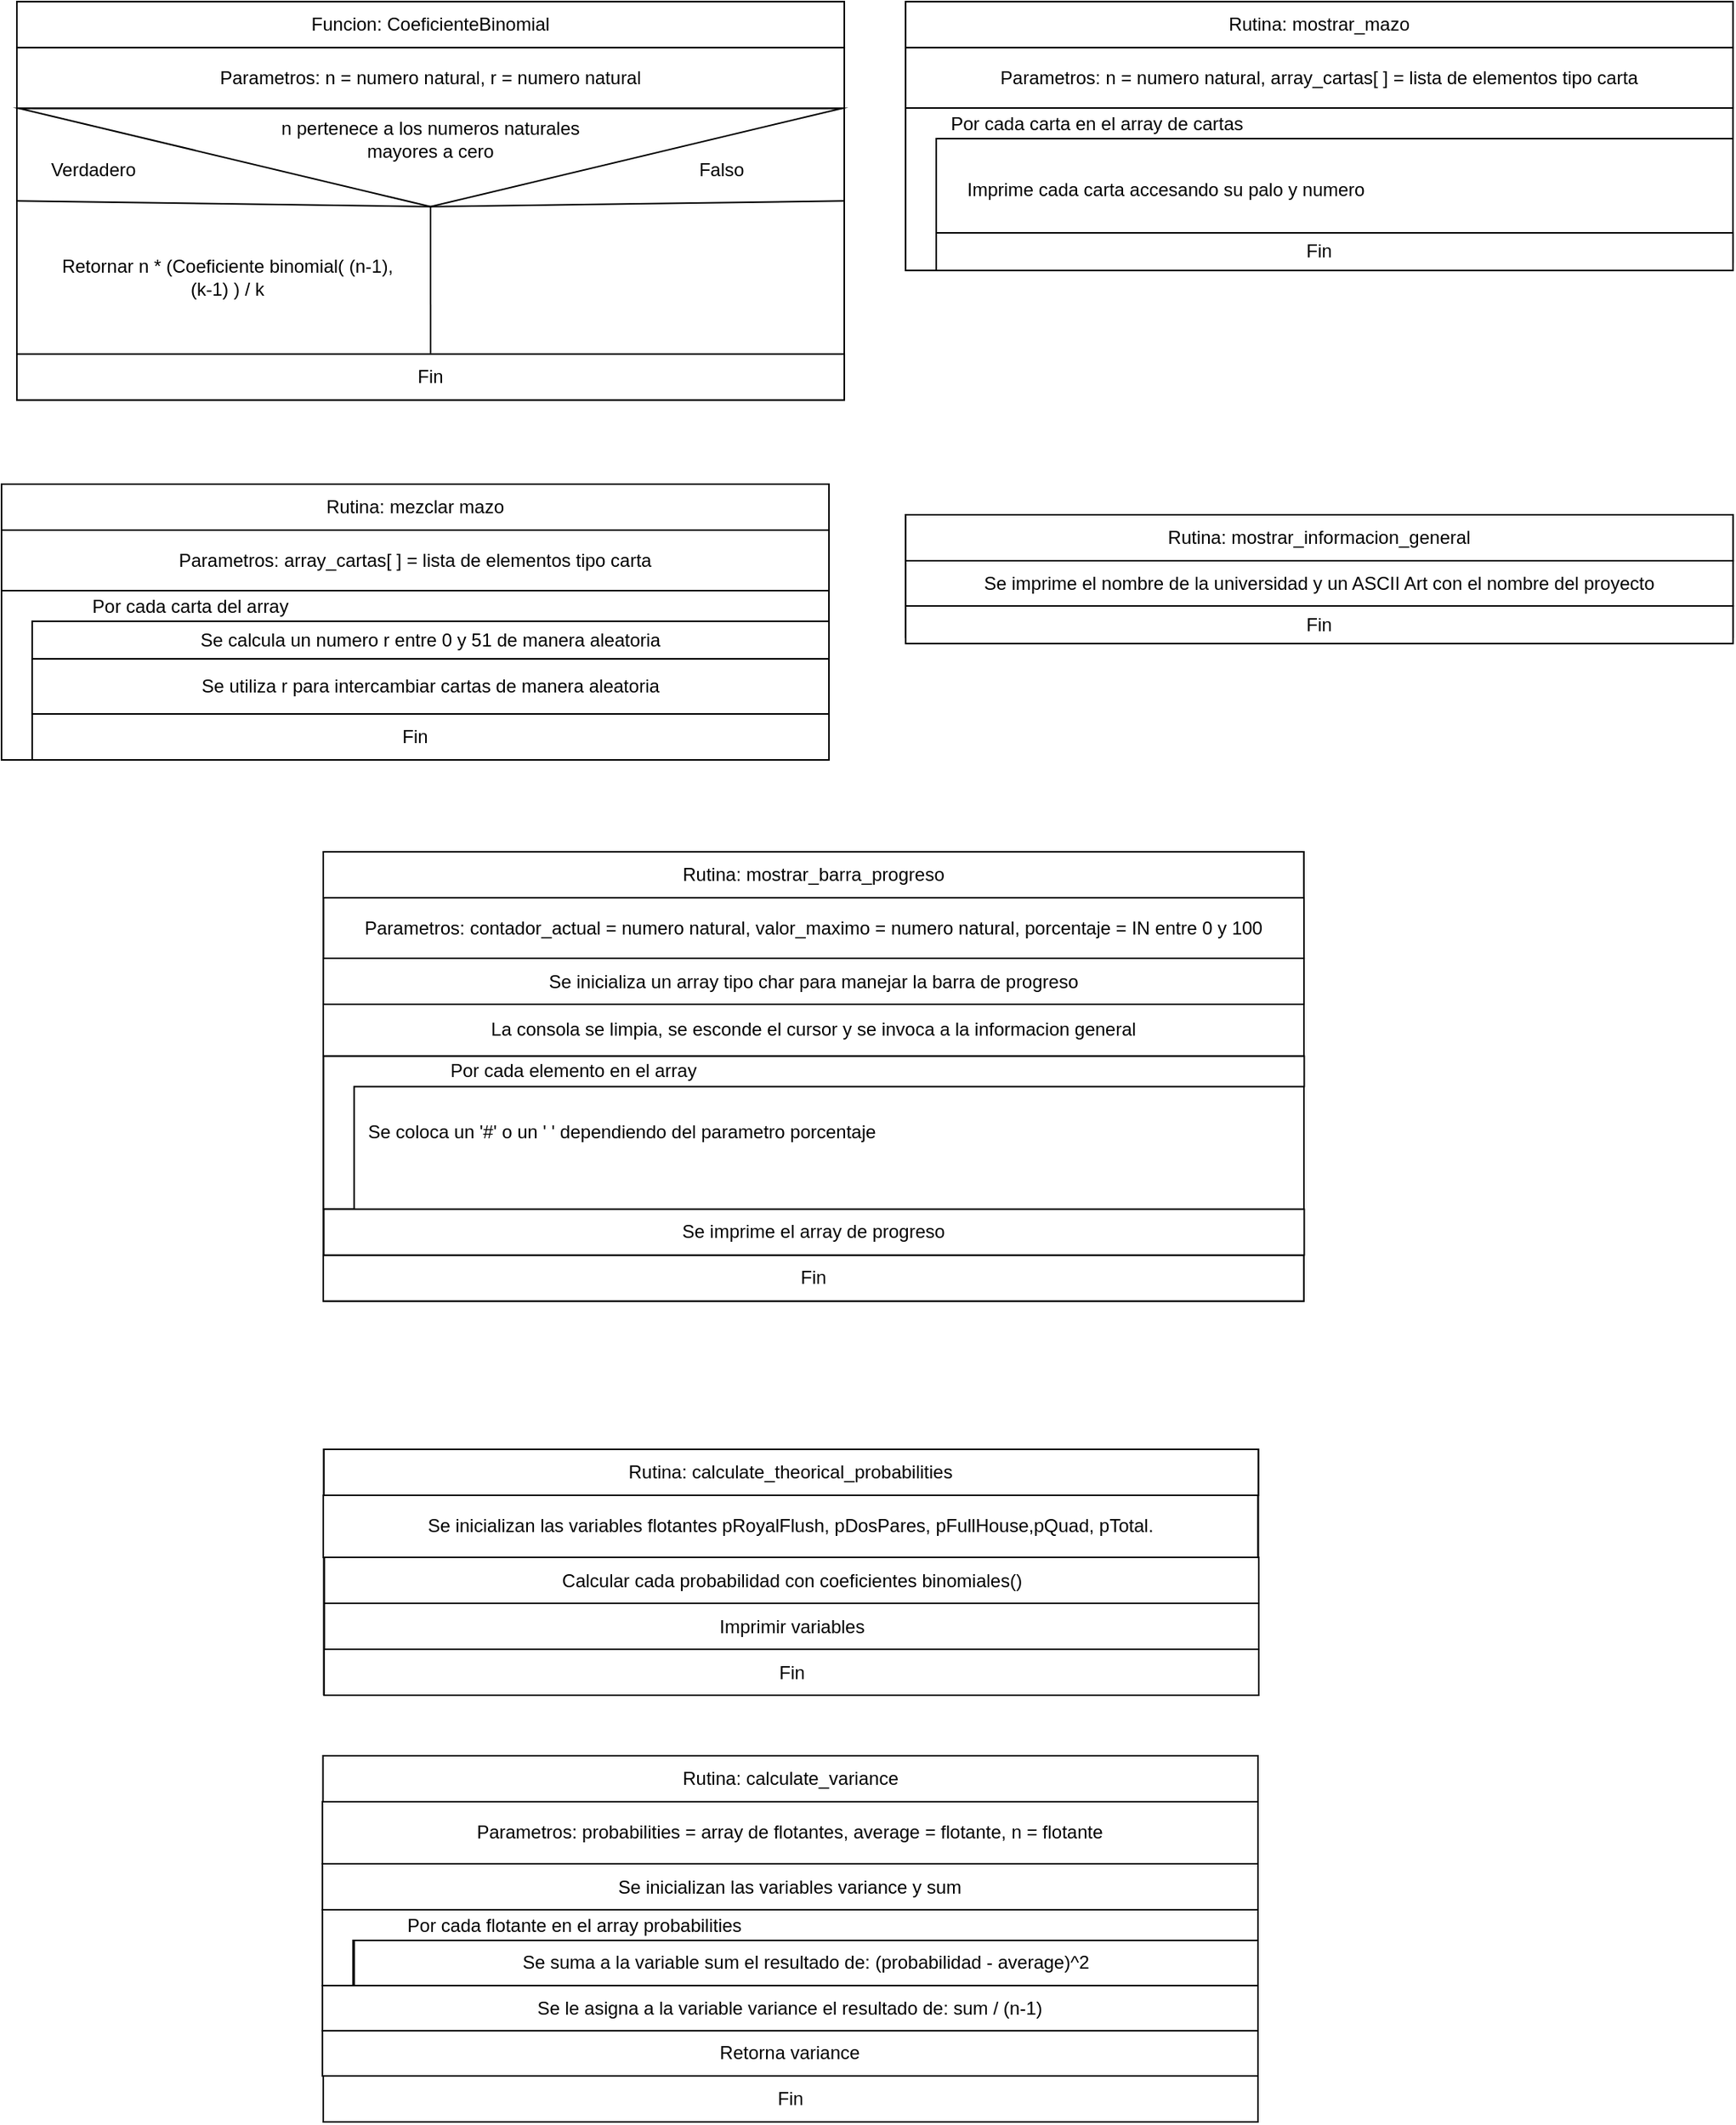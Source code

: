 <mxfile version="14.6.12" type="device" pages="2"><diagram id="0eQtMEpPPjjYKLgFw427" name="Page-1"><mxGraphModel dx="1422" dy="832" grid="1" gridSize="10" guides="1" tooltips="1" connect="1" arrows="1" fold="1" page="1" pageScale="1" pageWidth="1200" pageHeight="1920" math="0" shadow="0"><root><mxCell id="0"/><mxCell id="1" parent="0"/><mxCell id="Of4qqPIvgbqgmTCUpp_D-3" value="" style="rounded=0;whiteSpace=wrap;html=1;" parent="1" vertex="1"><mxGeometry x="60" y="75.12" width="540" height="260" as="geometry"/></mxCell><mxCell id="Of4qqPIvgbqgmTCUpp_D-5" value="" style="triangle;whiteSpace=wrap;html=1;rotation=90;" parent="1" vertex="1"><mxGeometry x="297.91" y="-91.64" width="64.18" height="536.9" as="geometry"/></mxCell><mxCell id="Of4qqPIvgbqgmTCUpp_D-6" value="Funcion: CoeficienteBinomial" style="rounded=0;whiteSpace=wrap;html=1;" parent="1" vertex="1"><mxGeometry x="60.03" y="75.12" width="540" height="30" as="geometry"/></mxCell><mxCell id="Of4qqPIvgbqgmTCUpp_D-7" value="Parametros: n = numero natural, r = numero natural" style="rounded=0;whiteSpace=wrap;html=1;" parent="1" vertex="1"><mxGeometry x="60.03" y="105.12" width="540" height="39.5" as="geometry"/></mxCell><mxCell id="Of4qqPIvgbqgmTCUpp_D-9" value="" style="endArrow=none;html=1;exitX=1;exitY=0.5;exitDx=0;exitDy=0;entryX=0;entryY=0.5;entryDx=0;entryDy=0;" parent="1" source="Of4qqPIvgbqgmTCUpp_D-5" target="Of4qqPIvgbqgmTCUpp_D-3" edge="1"><mxGeometry width="50" height="50" relative="1" as="geometry"><mxPoint x="130.03" y="294.62" as="sourcePoint"/><mxPoint x="180.03" y="244.62" as="targetPoint"/></mxGeometry></mxCell><mxCell id="Of4qqPIvgbqgmTCUpp_D-10" value="" style="endArrow=none;html=1;exitX=1;exitY=0.5;exitDx=0;exitDy=0;entryX=1;entryY=0.5;entryDx=0;entryDy=0;" parent="1" source="Of4qqPIvgbqgmTCUpp_D-5" target="Of4qqPIvgbqgmTCUpp_D-3" edge="1"><mxGeometry width="50" height="50" relative="1" as="geometry"><mxPoint x="548.03" y="254.66" as="sourcePoint"/><mxPoint x="560.03" y="192.62" as="targetPoint"/></mxGeometry></mxCell><mxCell id="Of4qqPIvgbqgmTCUpp_D-11" value="&lt;span style=&quot;background-color: rgb(255 , 255 , 255)&quot;&gt;n pertenece a los numeros naturales mayores a cero&lt;/span&gt;" style="text;html=1;strokeColor=none;fillColor=none;align=center;verticalAlign=middle;whiteSpace=wrap;rounded=0;" parent="1" vertex="1"><mxGeometry x="220.03" y="154.62" width="220" height="20" as="geometry"/></mxCell><mxCell id="Of4qqPIvgbqgmTCUpp_D-12" value="Verdadero" style="text;html=1;strokeColor=none;fillColor=none;align=center;verticalAlign=middle;whiteSpace=wrap;rounded=0;" parent="1" vertex="1"><mxGeometry x="90.03" y="174.62" width="40" height="20" as="geometry"/></mxCell><mxCell id="Of4qqPIvgbqgmTCUpp_D-13" value="Falso" style="text;html=1;strokeColor=none;fillColor=none;align=center;verticalAlign=middle;whiteSpace=wrap;rounded=0;" parent="1" vertex="1"><mxGeometry x="500.03" y="174.62" width="40" height="20" as="geometry"/></mxCell><mxCell id="Of4qqPIvgbqgmTCUpp_D-15" value="Fin" style="rounded=0;whiteSpace=wrap;html=1;" parent="1" vertex="1"><mxGeometry x="60.03" y="305.12" width="540" height="30" as="geometry"/></mxCell><mxCell id="Of4qqPIvgbqgmTCUpp_D-16" value="" style="endArrow=none;html=1;targetPerimeterSpacing=3;entryX=1;entryY=0.5;entryDx=0;entryDy=0;" parent="1" target="Of4qqPIvgbqgmTCUpp_D-5" edge="1"><mxGeometry width="50" height="50" relative="1" as="geometry"><mxPoint x="330.03" y="304.62" as="sourcePoint"/><mxPoint x="330.03" y="204.62" as="targetPoint"/></mxGeometry></mxCell><mxCell id="Of4qqPIvgbqgmTCUpp_D-19" value="Retornar n * (Coeficiente binomial( (n-1), (k-1) ) / k" style="text;html=1;strokeColor=none;fillColor=none;align=center;verticalAlign=middle;whiteSpace=wrap;rounded=0;" parent="1" vertex="1"><mxGeometry x="80.03" y="224.62" width="235" height="60" as="geometry"/></mxCell><mxCell id="Of4qqPIvgbqgmTCUpp_D-20" value="" style="rounded=0;whiteSpace=wrap;html=1;" parent="1" vertex="1"><mxGeometry x="640.03" y="75.12" width="540" height="170" as="geometry"/></mxCell><mxCell id="Of4qqPIvgbqgmTCUpp_D-22" value="Rutina: mostrar_mazo" style="rounded=0;whiteSpace=wrap;html=1;" parent="1" vertex="1"><mxGeometry x="640.06" y="75.12" width="540" height="30" as="geometry"/></mxCell><mxCell id="Of4qqPIvgbqgmTCUpp_D-23" value="Parametros: n = numero natural, array_cartas[ ] = lista de elementos tipo carta" style="rounded=0;whiteSpace=wrap;html=1;" parent="1" vertex="1"><mxGeometry x="640.06" y="105.12" width="540" height="39.5" as="geometry"/></mxCell><mxCell id="Of4qqPIvgbqgmTCUpp_D-29" value="Fin" style="rounded=0;whiteSpace=wrap;html=1;" parent="1" vertex="1"><mxGeometry x="640.06" y="225.98" width="540" height="24.57" as="geometry"/></mxCell><mxCell id="Of4qqPIvgbqgmTCUpp_D-34" value="" style="shape=corner;whiteSpace=wrap;html=1;" parent="1" vertex="1"><mxGeometry x="640.06" y="144.55" width="539.97" height="106" as="geometry"/></mxCell><mxCell id="Of4qqPIvgbqgmTCUpp_D-37" value="Por cada carta en el array de cartas" style="text;html=1;strokeColor=none;fillColor=none;align=center;verticalAlign=middle;whiteSpace=wrap;rounded=0;" parent="1" vertex="1"><mxGeometry x="640.03" y="144.62" width="250" height="20" as="geometry"/></mxCell><mxCell id="Of4qqPIvgbqgmTCUpp_D-38" value="Imprime cada carta accesando su palo y numero" style="text;html=1;strokeColor=none;fillColor=none;align=center;verticalAlign=middle;whiteSpace=wrap;rounded=0;" parent="1" vertex="1"><mxGeometry x="660.03" y="187.55" width="300" height="20" as="geometry"/></mxCell><mxCell id="Of4qqPIvgbqgmTCUpp_D-39" value="" style="rounded=0;whiteSpace=wrap;html=1;" parent="1" vertex="1"><mxGeometry x="50" y="390" width="540" height="160" as="geometry"/></mxCell><mxCell id="Of4qqPIvgbqgmTCUpp_D-40" value="Rutina: mezclar mazo" style="rounded=0;whiteSpace=wrap;html=1;" parent="1" vertex="1"><mxGeometry x="50.03" y="390" width="540" height="30" as="geometry"/></mxCell><mxCell id="Of4qqPIvgbqgmTCUpp_D-41" value="Parametros: array_cartas[ ] = lista de elementos tipo carta" style="rounded=0;whiteSpace=wrap;html=1;" parent="1" vertex="1"><mxGeometry x="50.03" y="420" width="540" height="39.5" as="geometry"/></mxCell><mxCell id="Of4qqPIvgbqgmTCUpp_D-42" value="Fin" style="rounded=0;whiteSpace=wrap;html=1;" parent="1" vertex="1"><mxGeometry x="50.03" y="540" width="540" height="30" as="geometry"/></mxCell><mxCell id="Of4qqPIvgbqgmTCUpp_D-43" value="" style="shape=corner;whiteSpace=wrap;html=1;" parent="1" vertex="1"><mxGeometry x="50" y="459.5" width="539.97" height="110.5" as="geometry"/></mxCell><mxCell id="Of4qqPIvgbqgmTCUpp_D-44" value="Por cada carta del array&amp;nbsp;" style="text;html=1;strokeColor=none;fillColor=none;align=center;verticalAlign=middle;whiteSpace=wrap;rounded=0;" parent="1" vertex="1"><mxGeometry x="50" y="459.5" width="250" height="20" as="geometry"/></mxCell><mxCell id="Of4qqPIvgbqgmTCUpp_D-46" value="Se calcula un numero r entre 0 y 51 de manera aleatoria" style="rounded=0;whiteSpace=wrap;html=1;" parent="1" vertex="1"><mxGeometry x="70" y="479.5" width="520.03" height="24.57" as="geometry"/></mxCell><mxCell id="Of4qqPIvgbqgmTCUpp_D-47" value="Se utiliza r para intercambiar cartas de manera aleatoria" style="rounded=0;whiteSpace=wrap;html=1;" parent="1" vertex="1"><mxGeometry x="69.97" y="504.07" width="520.03" height="35.93" as="geometry"/></mxCell><mxCell id="Of4qqPIvgbqgmTCUpp_D-48" value="" style="rounded=0;whiteSpace=wrap;html=1;" parent="1" vertex="1"><mxGeometry x="640.06" y="410" width="540" height="80" as="geometry"/></mxCell><mxCell id="Of4qqPIvgbqgmTCUpp_D-49" value="Rutina: mostrar_informacion_general" style="rounded=0;whiteSpace=wrap;html=1;" parent="1" vertex="1"><mxGeometry x="640.09" y="410" width="540" height="30" as="geometry"/></mxCell><mxCell id="Of4qqPIvgbqgmTCUpp_D-51" value="Fin" style="rounded=0;whiteSpace=wrap;html=1;" parent="1" vertex="1"><mxGeometry x="640.09" y="469.5" width="540" height="24.57" as="geometry"/></mxCell><mxCell id="Of4qqPIvgbqgmTCUpp_D-56" value="Se imprime el nombre de la universidad y un ASCII Art con el nombre del proyecto" style="rounded=0;whiteSpace=wrap;html=1;" parent="1" vertex="1"><mxGeometry x="640.09" y="440" width="540" height="29.5" as="geometry"/></mxCell><mxCell id="Of4qqPIvgbqgmTCUpp_D-58" value="" style="rounded=0;whiteSpace=wrap;html=1;" parent="1" vertex="1"><mxGeometry x="260.06" y="630" width="639.94" height="293.24" as="geometry"/></mxCell><mxCell id="Of4qqPIvgbqgmTCUpp_D-60" value="Rutina: mostrar_barra_progreso" style="rounded=0;whiteSpace=wrap;html=1;" parent="1" vertex="1"><mxGeometry x="260" y="630" width="639.91" height="30" as="geometry"/></mxCell><mxCell id="Of4qqPIvgbqgmTCUpp_D-61" value="Parametros: contador_actual = numero natural, valor_maximo = numero natural, porcentaje = IN entre 0 y 100" style="rounded=0;whiteSpace=wrap;html=1;" parent="1" vertex="1"><mxGeometry x="260.15" y="660" width="639.91" height="39.5" as="geometry"/></mxCell><mxCell id="Of4qqPIvgbqgmTCUpp_D-67" value="Fin" style="rounded=0;whiteSpace=wrap;html=1;" parent="1" vertex="1"><mxGeometry x="260" y="893.24" width="639.91" height="30" as="geometry"/></mxCell><mxCell id="Of4qqPIvgbqgmTCUpp_D-70" value="Se inicializa un array tipo char para manejar la barra de progreso" style="rounded=0;whiteSpace=wrap;html=1;" parent="1" vertex="1"><mxGeometry x="260.06" y="699.5" width="640" height="30" as="geometry"/></mxCell><mxCell id="Of4qqPIvgbqgmTCUpp_D-71" value="" style="shape=corner;whiteSpace=wrap;html=1;" parent="1" vertex="1"><mxGeometry x="260.15" y="763.24" width="640.06" height="100" as="geometry"/></mxCell><mxCell id="Of4qqPIvgbqgmTCUpp_D-72" value="La consola se limpia, se esconde el cursor y se invoca a la informacion general" style="rounded=0;whiteSpace=wrap;html=1;" parent="1" vertex="1"><mxGeometry x="260" y="729.5" width="640" height="33.74" as="geometry"/></mxCell><mxCell id="Of4qqPIvgbqgmTCUpp_D-75" value="Por cada elemento en el array&amp;nbsp;" style="text;html=1;strokeColor=none;fillColor=none;align=center;verticalAlign=middle;whiteSpace=wrap;rounded=0;" parent="1" vertex="1"><mxGeometry x="270" y="763.24" width="309.91" height="20" as="geometry"/></mxCell><mxCell id="Of4qqPIvgbqgmTCUpp_D-76" value="Se coloca un '#' o un ' ' dependiendo del parametro porcentaje" style="text;html=1;strokeColor=none;fillColor=none;align=center;verticalAlign=middle;whiteSpace=wrap;rounded=0;" parent="1" vertex="1"><mxGeometry x="280.09" y="803.24" width="350" height="20" as="geometry"/></mxCell><mxCell id="Of4qqPIvgbqgmTCUpp_D-77" value="Se imprime el array de progreso" style="rounded=0;whiteSpace=wrap;html=1;" parent="1" vertex="1"><mxGeometry x="260.3" y="863.24" width="639.91" height="30" as="geometry"/></mxCell><mxCell id="Of4qqPIvgbqgmTCUpp_D-78" value="" style="rounded=0;whiteSpace=wrap;html=1;" parent="1" vertex="1"><mxGeometry x="260.3" y="1020" width="609.94" height="160" as="geometry"/></mxCell><mxCell id="Of4qqPIvgbqgmTCUpp_D-79" value="Rutina: calculate_theorical_probabilities" style="rounded=0;whiteSpace=wrap;html=1;" parent="1" vertex="1"><mxGeometry x="260.39" y="1020" width="609.85" height="30" as="geometry"/></mxCell><mxCell id="Of4qqPIvgbqgmTCUpp_D-81" value="Fin" style="rounded=0;whiteSpace=wrap;html=1;" parent="1" vertex="1"><mxGeometry x="260.54" y="1150.5" width="610" height="30" as="geometry"/></mxCell><mxCell id="Of4qqPIvgbqgmTCUpp_D-82" value="Se inicializan las variables flotantes&amp;nbsp;pRoyalFlush, pDosPares, pFullHouse,pQuad, pTotal." style="rounded=0;whiteSpace=wrap;html=1;" parent="1" vertex="1"><mxGeometry x="260.0" y="1050" width="609.94" height="40.5" as="geometry"/></mxCell><mxCell id="Of4qqPIvgbqgmTCUpp_D-87" value="Calcular cada probabilidad con coeficientes binomiales()" style="rounded=0;whiteSpace=wrap;html=1;" parent="1" vertex="1"><mxGeometry x="260.69" y="1090.5" width="609.85" height="30" as="geometry"/></mxCell><mxCell id="Of4qqPIvgbqgmTCUpp_D-89" value="Imprimir variables" style="rounded=0;whiteSpace=wrap;html=1;" parent="1" vertex="1"><mxGeometry x="260.69" y="1120.5" width="609.85" height="30" as="geometry"/></mxCell><mxCell id="PBriqDF6C1WN-hrRW8QH-1" value="Rutina: calculate_variance" style="rounded=0;whiteSpace=wrap;html=1;" vertex="1" parent="1"><mxGeometry x="259.79" y="1220" width="610.21" height="30" as="geometry"/></mxCell><mxCell id="PBriqDF6C1WN-hrRW8QH-2" value="Fin" style="rounded=0;whiteSpace=wrap;html=1;" vertex="1" parent="1"><mxGeometry x="260" y="1429" width="610" height="30" as="geometry"/></mxCell><mxCell id="PBriqDF6C1WN-hrRW8QH-3" value="Parametros: probabilities = array de flotantes, average = flotante, n = flotante" style="rounded=0;whiteSpace=wrap;html=1;" vertex="1" parent="1"><mxGeometry x="259.4" y="1250" width="610.6" height="40.5" as="geometry"/></mxCell><mxCell id="PBriqDF6C1WN-hrRW8QH-4" value="Se inicializan las variables variance y sum" style="rounded=0;whiteSpace=wrap;html=1;" vertex="1" parent="1"><mxGeometry x="259.4" y="1290.5" width="610.6" height="30" as="geometry"/></mxCell><mxCell id="PBriqDF6C1WN-hrRW8QH-5" value="" style="shape=corner;whiteSpace=wrap;html=1;" vertex="1" parent="1"><mxGeometry x="259.4" y="1320.5" width="610.6" height="49.5" as="geometry"/></mxCell><mxCell id="PBriqDF6C1WN-hrRW8QH-6" value="Por cada flotante en el array probabilities" style="text;html=1;strokeColor=none;fillColor=none;align=center;verticalAlign=middle;whiteSpace=wrap;rounded=0;" vertex="1" parent="1"><mxGeometry x="269.25" y="1320.5" width="309.91" height="20" as="geometry"/></mxCell><mxCell id="PBriqDF6C1WN-hrRW8QH-7" value="Se suma a la variable sum el resultado de: (probabilidad - average)^2" style="rounded=0;whiteSpace=wrap;html=1;" vertex="1" parent="1"><mxGeometry x="280.18" y="1340.5" width="589.82" height="29.5" as="geometry"/></mxCell><mxCell id="PBriqDF6C1WN-hrRW8QH-8" value="Se le asigna a la variable variance el resultado de: sum / (n-1)" style="rounded=0;whiteSpace=wrap;html=1;" vertex="1" parent="1"><mxGeometry x="259.4" y="1370" width="610.6" height="29.5" as="geometry"/></mxCell><mxCell id="PBriqDF6C1WN-hrRW8QH-9" value="Retorna variance" style="rounded=0;whiteSpace=wrap;html=1;" vertex="1" parent="1"><mxGeometry x="259.4" y="1399.5" width="610.6" height="29.5" as="geometry"/></mxCell></root></mxGraphModel></diagram><diagram id="aY9O3zv4okanQXX5yh_d" name="Page-2"><mxGraphModel dx="1146" dy="499" grid="1" gridSize="10" guides="1" tooltips="1" connect="1" arrows="1" fold="1" page="1" pageScale="1" pageWidth="1654" pageHeight="2336" math="0" shadow="0"><root><mxCell id="-avzmKehhFIHclhIVa5d-0"/><mxCell id="-avzmKehhFIHclhIVa5d-1" parent="-avzmKehhFIHclhIVa5d-0"/><mxCell id="RZ5U8-aHzBaeEGHQs21c-0" value="" style="rounded=0;whiteSpace=wrap;html=1;" vertex="1" parent="-avzmKehhFIHclhIVa5d-1"><mxGeometry x="50" y="390" width="540" height="260" as="geometry"/></mxCell><mxCell id="RZ5U8-aHzBaeEGHQs21c-1" value="Función: determinarN" style="rounded=0;whiteSpace=wrap;html=1;" vertex="1" parent="-avzmKehhFIHclhIVa5d-1"><mxGeometry x="50.03" y="390" width="540" height="30" as="geometry"/></mxCell><mxCell id="RZ5U8-aHzBaeEGHQs21c-2" value="Se inicializan las variables flotantes NRoyalFlush, NDosPares, NFullHouse,NQuad&lt;br&gt;llamando a coficienteBinomial() para cada uno." style="rounded=0;whiteSpace=wrap;html=1;" vertex="1" parent="-avzmKehhFIHclhIVa5d-1"><mxGeometry x="50.03" y="420" width="540" height="39.5" as="geometry"/></mxCell><mxCell id="RZ5U8-aHzBaeEGHQs21c-3" value="Fin" style="rounded=0;whiteSpace=wrap;html=1;" vertex="1" parent="-avzmKehhFIHclhIVa5d-1"><mxGeometry x="70.04" y="760" width="520" height="30" as="geometry"/></mxCell><mxCell id="RZ5U8-aHzBaeEGHQs21c-4" value="" style="shape=corner;whiteSpace=wrap;html=1;" vertex="1" parent="-avzmKehhFIHclhIVa5d-1"><mxGeometry x="50" y="538.5" width="540.03" height="251.5" as="geometry"/></mxCell><mxCell id="RZ5U8-aHzBaeEGHQs21c-5" value="Por cada posición del array&amp;nbsp;" style="text;html=1;strokeColor=none;fillColor=none;align=center;verticalAlign=middle;whiteSpace=wrap;rounded=0;" vertex="1" parent="-avzmKehhFIHclhIVa5d-1"><mxGeometry x="39.97" y="540" width="250" height="20" as="geometry"/></mxCell><mxCell id="RZ5U8-aHzBaeEGHQs21c-7" value="" style="rounded=0;whiteSpace=wrap;html=1;" vertex="1" parent="-avzmKehhFIHclhIVa5d-1"><mxGeometry x="70.01" y="650" width="520.03" height="80" as="geometry"/></mxCell><mxCell id="_2jUuGBmOmVjw_7zwpYv-0" value="&lt;div&gt;&amp;nbsp;array float Nmuestra[4] , variable&amp;nbsp;&lt;span&gt;int mayor = 0;&lt;/span&gt;&lt;/div&gt;" style="rounded=0;whiteSpace=wrap;html=1;" vertex="1" parent="-avzmKehhFIHclhIVa5d-1"><mxGeometry x="50" y="459.5" width="540" height="39.5" as="geometry"/></mxCell><mxCell id="4a7Se6f4kYzQaH12a9yB-0" value="Llenar Nmuestra con las variables flotantes" style="rounded=0;whiteSpace=wrap;html=1;" vertex="1" parent="-avzmKehhFIHclhIVa5d-1"><mxGeometry x="50.03" y="499" width="540" height="39.5" as="geometry"/></mxCell><mxCell id="Q8csKQJietgucMNR03RN-12" value="" style="triangle;whiteSpace=wrap;html=1;rotation=90;" vertex="1" parent="-avzmKehhFIHclhIVa5d-1"><mxGeometry x="281.72" y="345.16" width="93.44" height="518.74" as="geometry"/></mxCell><mxCell id="Q8csKQJietgucMNR03RN-14" value="&lt;span style=&quot;background-color: rgb(255 , 255 , 255)&quot;&gt;Si Nmuestra[i]&amp;gt;mayor&lt;/span&gt;" style="text;html=1;strokeColor=none;fillColor=none;align=center;verticalAlign=middle;whiteSpace=wrap;rounded=0;" vertex="1" parent="-avzmKehhFIHclhIVa5d-1"><mxGeometry x="230" y="570" width="220" height="20" as="geometry"/></mxCell><mxCell id="Q8csKQJietgucMNR03RN-16" value="Falso" style="text;html=1;strokeColor=none;fillColor=none;align=center;verticalAlign=middle;whiteSpace=wrap;rounded=0;" vertex="1" parent="-avzmKehhFIHclhIVa5d-1"><mxGeometry x="500.03" y="620" width="40" height="20" as="geometry"/></mxCell><mxCell id="Q8csKQJietgucMNR03RN-17" value="Verdadero" style="text;html=1;strokeColor=none;fillColor=none;align=center;verticalAlign=middle;whiteSpace=wrap;rounded=0;" vertex="1" parent="-avzmKehhFIHclhIVa5d-1"><mxGeometry x="110" y="620" width="40" height="20" as="geometry"/></mxCell><mxCell id="Q8csKQJietgucMNR03RN-20" value="" style="endArrow=none;html=1;targetPerimeterSpacing=3;entryX=1;entryY=0.5;entryDx=0;entryDy=0;" edge="1" parent="-avzmKehhFIHclhIVa5d-1"><mxGeometry width="50" height="50" relative="1" as="geometry"><mxPoint x="330" y="730" as="sourcePoint"/><mxPoint x="329.66" y="650.0" as="targetPoint"/></mxGeometry></mxCell><mxCell id="Q8csKQJietgucMNR03RN-21" value="mayor = Nmuestra[i]" style="text;html=1;strokeColor=none;fillColor=none;align=center;verticalAlign=middle;whiteSpace=wrap;rounded=0;" vertex="1" parent="-avzmKehhFIHclhIVa5d-1"><mxGeometry x="110" y="690" width="130" height="20" as="geometry"/></mxCell><mxCell id="Q8csKQJietgucMNR03RN-22" value="Retorna mayor" style="rounded=0;whiteSpace=wrap;html=1;" vertex="1" parent="-avzmKehhFIHclhIVa5d-1"><mxGeometry x="70.04" y="730" width="520" height="30" as="geometry"/></mxCell><mxCell id="GSfjYJ8YRgDmtXdt1AxO-0" value="" style="rounded=0;whiteSpace=wrap;html=1;" vertex="1" parent="-avzmKehhFIHclhIVa5d-1"><mxGeometry x="630" y="390" width="540" height="150" as="geometry"/></mxCell><mxCell id="GSfjYJ8YRgDmtXdt1AxO-1" value="Función: determinarM" style="rounded=0;whiteSpace=wrap;html=1;" vertex="1" parent="-avzmKehhFIHclhIVa5d-1"><mxGeometry x="630.03" y="390" width="540" height="30" as="geometry"/></mxCell><mxCell id="GSfjYJ8YRgDmtXdt1AxO-2" value="Fin" style="rounded=0;whiteSpace=wrap;html=1;" vertex="1" parent="-avzmKehhFIHclhIVa5d-1"><mxGeometry x="630.03" y="510" width="540" height="30" as="geometry"/></mxCell><mxCell id="GSfjYJ8YRgDmtXdt1AxO-3" value="Constantes flotantes&amp;nbsp;zAlfaMedios,estimacionPQ,radio" style="rounded=0;whiteSpace=wrap;html=1;" vertex="1" parent="-avzmKehhFIHclhIVa5d-1"><mxGeometry x="630.03" y="420" width="540" height="29.5" as="geometry"/></mxCell><mxCell id="GSfjYJ8YRgDmtXdt1AxO-4" value="Calcular&amp;nbsp;n = pow((zAlfaMedios*sqrt(estimacionPQ))/radio,2)" style="rounded=0;whiteSpace=wrap;html=1;" vertex="1" parent="-avzmKehhFIHclhIVa5d-1"><mxGeometry x="630" y="449.5" width="540" height="30" as="geometry"/></mxCell><mxCell id="GSfjYJ8YRgDmtXdt1AxO-5" value="Retornar n" style="rounded=0;whiteSpace=wrap;html=1;" vertex="1" parent="-avzmKehhFIHclhIVa5d-1"><mxGeometry x="630" y="479.5" width="540" height="30" as="geometry"/></mxCell></root></mxGraphModel></diagram></mxfile>
